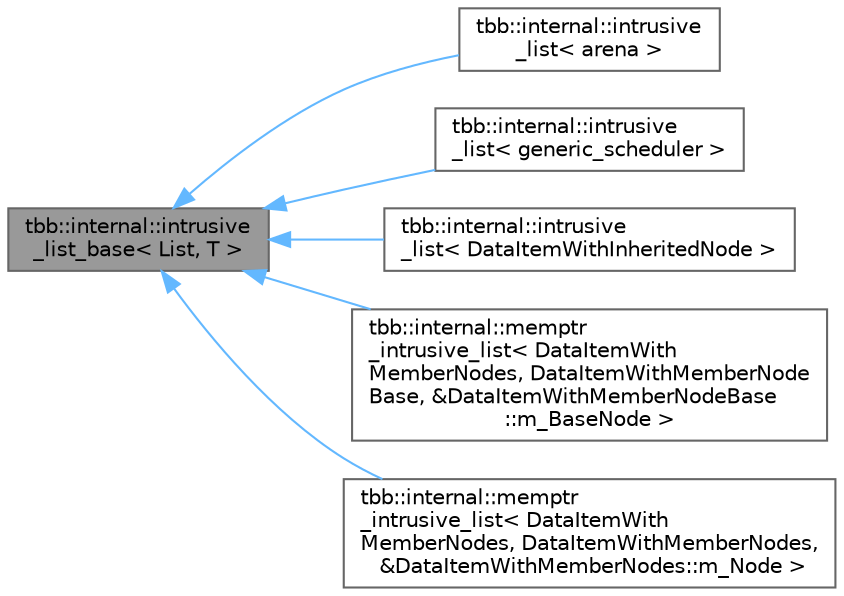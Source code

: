 digraph "tbb::internal::intrusive_list_base&lt; List, T &gt;"
{
 // LATEX_PDF_SIZE
  bgcolor="transparent";
  edge [fontname=Helvetica,fontsize=10,labelfontname=Helvetica,labelfontsize=10];
  node [fontname=Helvetica,fontsize=10,shape=box,height=0.2,width=0.4];
  rankdir="LR";
  Node1 [id="Node000001",label="tbb::internal::intrusive\l_list_base\< List, T \>",height=0.2,width=0.4,color="gray40", fillcolor="grey60", style="filled", fontcolor="black",tooltip="List of element of type T, where T is derived from intrusive_list_node"];
  Node1 -> Node2 [id="edge1_Node000001_Node000002",dir="back",color="steelblue1",style="solid",tooltip=" "];
  Node2 [id="Node000002",label="tbb::internal::intrusive\l_list\< arena \>",height=0.2,width=0.4,color="gray40", fillcolor="white", style="filled",URL="$classtbb_1_1internal_1_1intrusive__list.html",tooltip=" "];
  Node1 -> Node3 [id="edge2_Node000001_Node000003",dir="back",color="steelblue1",style="solid",tooltip=" "];
  Node3 [id="Node000003",label="tbb::internal::intrusive\l_list\< generic_scheduler \>",height=0.2,width=0.4,color="gray40", fillcolor="white", style="filled",URL="$classtbb_1_1internal_1_1intrusive__list.html",tooltip=" "];
  Node1 -> Node4 [id="edge3_Node000001_Node000004",dir="back",color="steelblue1",style="solid",tooltip=" "];
  Node4 [id="Node000004",label="tbb::internal::intrusive\l_list\< DataItemWithInheritedNode \>",height=0.2,width=0.4,color="gray40", fillcolor="white", style="filled",URL="$classtbb_1_1internal_1_1intrusive__list.html",tooltip=" "];
  Node1 -> Node5 [id="edge4_Node000001_Node000005",dir="back",color="steelblue1",style="solid",tooltip=" "];
  Node5 [id="Node000005",label="tbb::internal::memptr\l_intrusive_list\< DataItemWith\lMemberNodes, DataItemWithMemberNode\lBase, &DataItemWithMemberNodeBase\l::m_BaseNode \>",height=0.2,width=0.4,color="gray40", fillcolor="white", style="filled",URL="$classtbb_1_1internal_1_1memptr__intrusive__list.html",tooltip=" "];
  Node1 -> Node6 [id="edge5_Node000001_Node000006",dir="back",color="steelblue1",style="solid",tooltip=" "];
  Node6 [id="Node000006",label="tbb::internal::memptr\l_intrusive_list\< DataItemWith\lMemberNodes, DataItemWithMemberNodes,\l &DataItemWithMemberNodes::m_Node \>",height=0.2,width=0.4,color="gray40", fillcolor="white", style="filled",URL="$classtbb_1_1internal_1_1memptr__intrusive__list.html",tooltip=" "];
}

